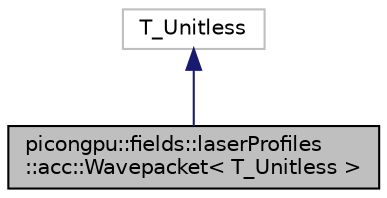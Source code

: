 digraph "picongpu::fields::laserProfiles::acc::Wavepacket&lt; T_Unitless &gt;"
{
 // LATEX_PDF_SIZE
  edge [fontname="Helvetica",fontsize="10",labelfontname="Helvetica",labelfontsize="10"];
  node [fontname="Helvetica",fontsize="10",shape=record];
  Node1 [label="picongpu::fields::laserProfiles\l::acc::Wavepacket\< T_Unitless \>",height=0.2,width=0.4,color="black", fillcolor="grey75", style="filled", fontcolor="black",tooltip=" "];
  Node2 -> Node1 [dir="back",color="midnightblue",fontsize="10",style="solid",fontname="Helvetica"];
  Node2 [label="T_Unitless",height=0.2,width=0.4,color="grey75", fillcolor="white", style="filled",tooltip=" "];
}
